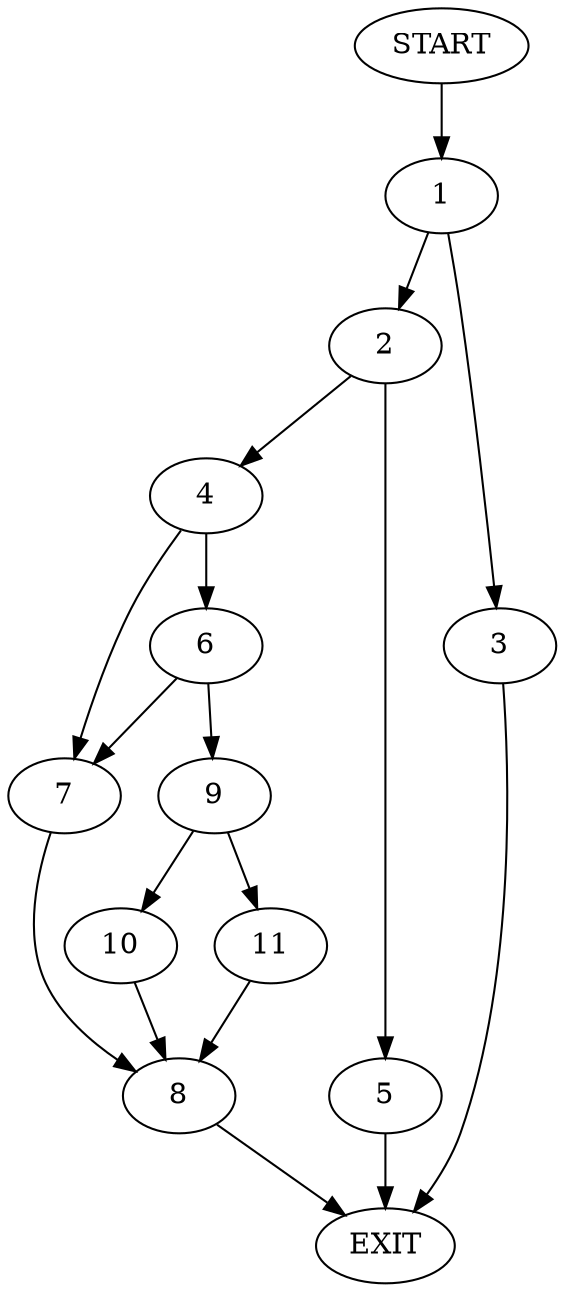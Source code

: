 digraph {
0 [label="START"]
12 [label="EXIT"]
0 -> 1
1 -> 2
1 -> 3
3 -> 12
2 -> 4
2 -> 5
4 -> 6
4 -> 7
5 -> 12
7 -> 8
6 -> 9
6 -> 7
9 -> 10
9 -> 11
8 -> 12
11 -> 8
10 -> 8
}
